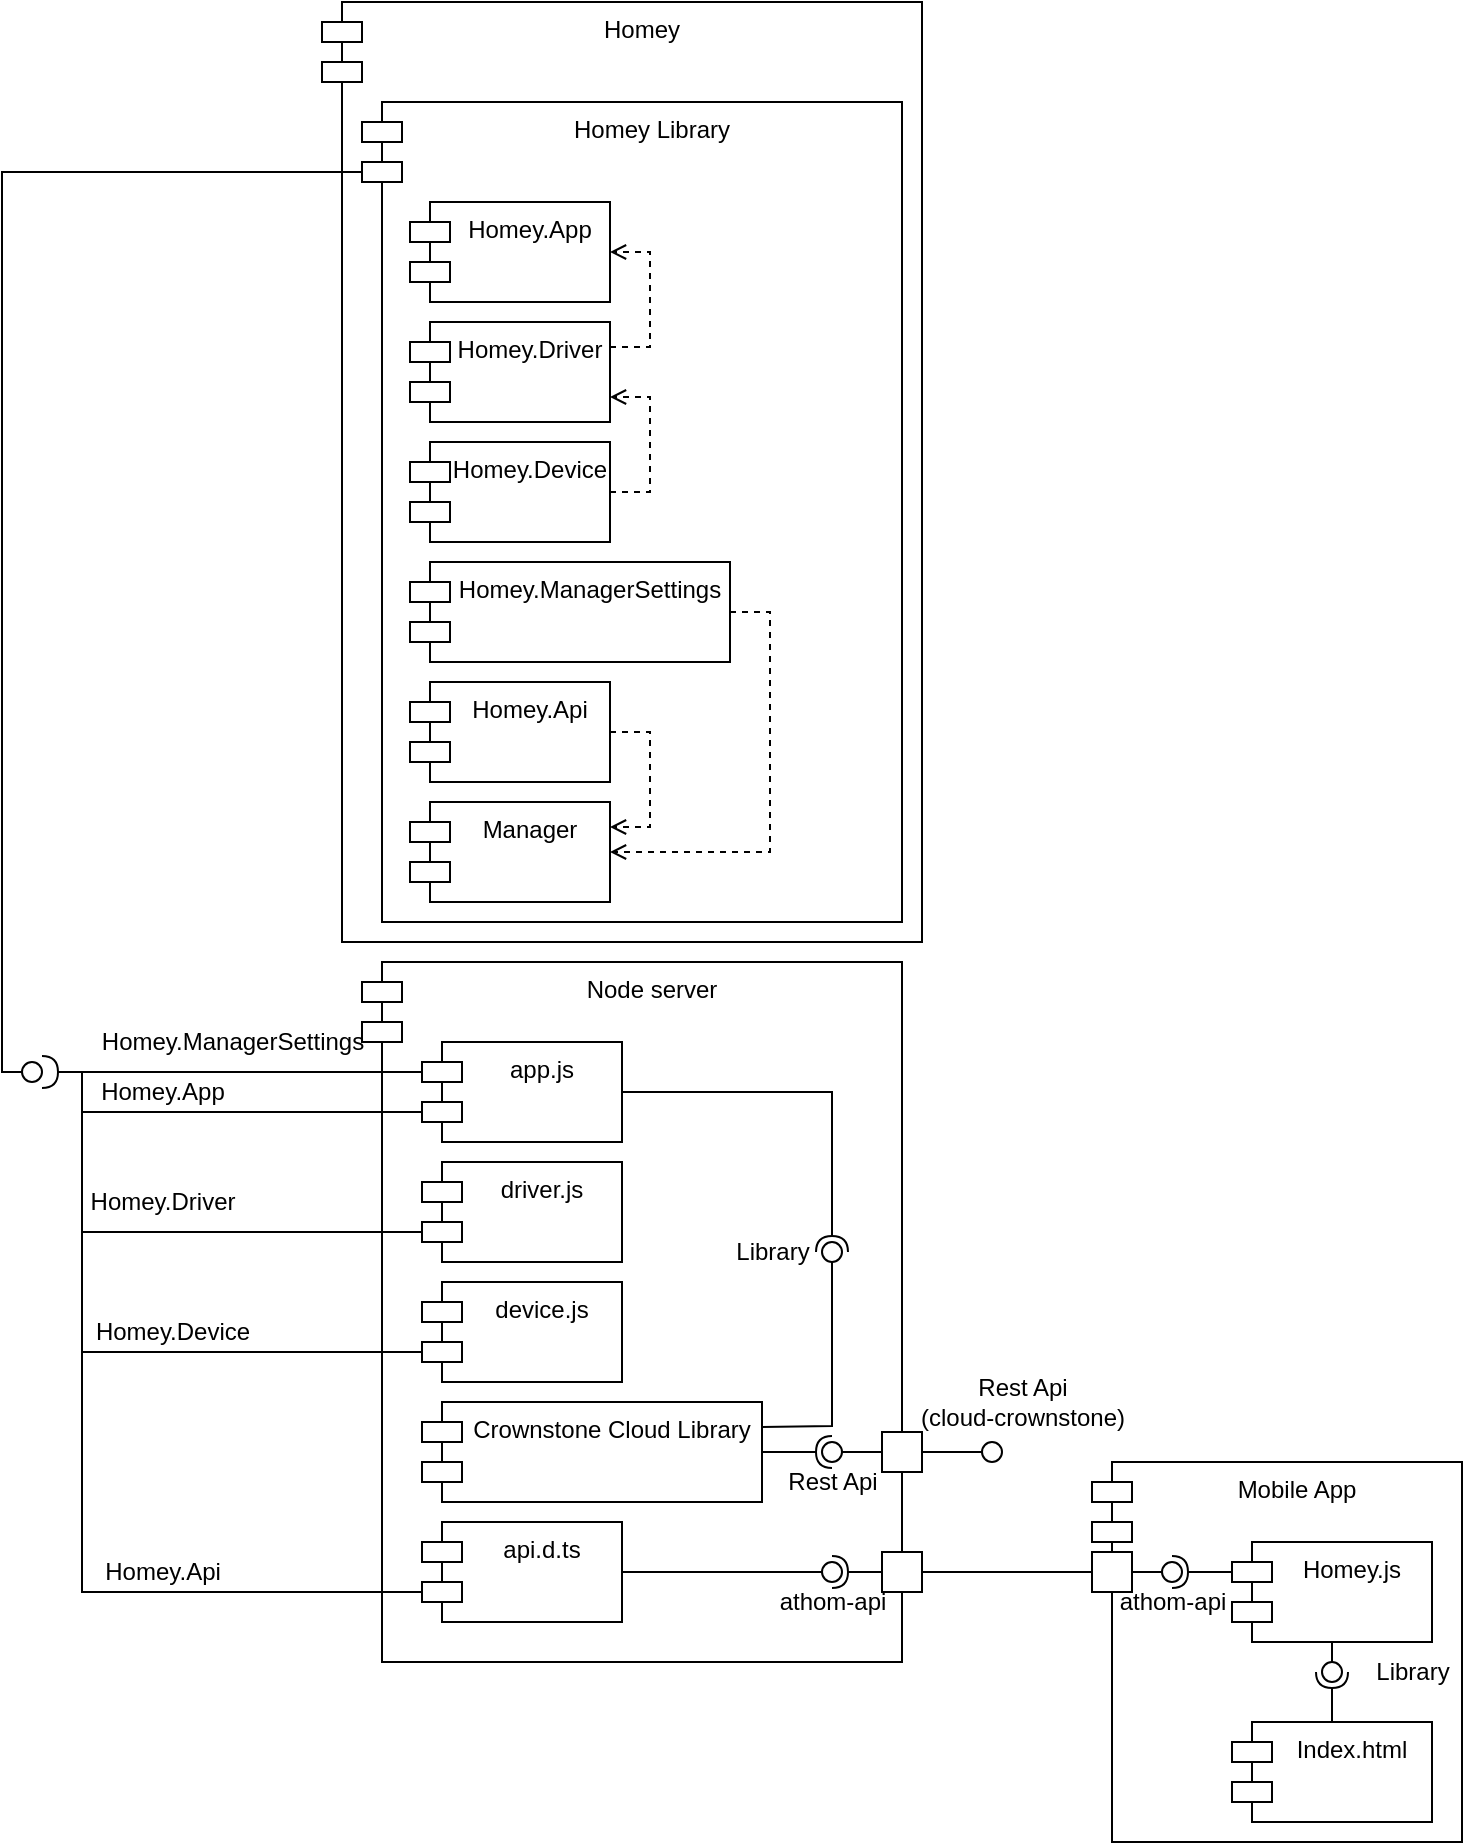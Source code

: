 <mxfile version="13.7.8" type="device"><diagram id="fwvmIZBcC0Fis4A8CENR" name="Page-1"><mxGraphModel dx="2858" dy="2233" grid="1" gridSize="10" guides="1" tooltips="1" connect="1" arrows="1" fold="1" page="1" pageScale="1" pageWidth="827" pageHeight="1169" math="0" shadow="0"><root><mxCell id="0"/><mxCell id="1" parent="0"/><mxCell id="rXUhuD282WTgEMVa3okS-3" value="Homey" style="shape=module;align=left;spacingLeft=20;align=center;verticalAlign=top;" vertex="1" parent="1"><mxGeometry x="120" y="-80" width="300" height="470" as="geometry"/></mxCell><mxCell id="A2iEz6W8OTKVxvSYPwGC-1" value="Homey Library" style="shape=module;align=left;spacingLeft=20;align=center;verticalAlign=top;" parent="1" vertex="1"><mxGeometry x="140" y="-30" width="270" height="410" as="geometry"/></mxCell><mxCell id="A2iEz6W8OTKVxvSYPwGC-2" value="Homey.App" style="shape=module;align=left;spacingLeft=20;align=center;verticalAlign=top;" parent="1" vertex="1"><mxGeometry x="164" y="20" width="100" height="50" as="geometry"/></mxCell><mxCell id="A2iEz6W8OTKVxvSYPwGC-61" style="edgeStyle=orthogonalEdgeStyle;rounded=0;orthogonalLoop=1;jettySize=auto;html=1;exitX=1;exitY=0.25;exitDx=0;exitDy=0;entryX=1;entryY=0.5;entryDx=0;entryDy=0;endArrow=open;endFill=0;dashed=1;" parent="1" source="A2iEz6W8OTKVxvSYPwGC-3" target="A2iEz6W8OTKVxvSYPwGC-2" edge="1"><mxGeometry relative="1" as="geometry"/></mxCell><mxCell id="A2iEz6W8OTKVxvSYPwGC-3" value="Homey.Driver" style="shape=module;align=left;spacingLeft=20;align=center;verticalAlign=top;" parent="1" vertex="1"><mxGeometry x="164" y="80" width="100" height="50" as="geometry"/></mxCell><mxCell id="A2iEz6W8OTKVxvSYPwGC-62" style="edgeStyle=orthogonalEdgeStyle;rounded=0;orthogonalLoop=1;jettySize=auto;html=1;exitX=1;exitY=0.5;exitDx=0;exitDy=0;entryX=1;entryY=0.75;entryDx=0;entryDy=0;dashed=1;endArrow=open;endFill=0;" parent="1" source="A2iEz6W8OTKVxvSYPwGC-4" target="A2iEz6W8OTKVxvSYPwGC-3" edge="1"><mxGeometry relative="1" as="geometry"/></mxCell><mxCell id="A2iEz6W8OTKVxvSYPwGC-4" value="Homey.Device" style="shape=module;align=left;spacingLeft=20;align=center;verticalAlign=top;" parent="1" vertex="1"><mxGeometry x="164" y="140" width="100" height="50" as="geometry"/></mxCell><mxCell id="A2iEz6W8OTKVxvSYPwGC-81" style="edgeStyle=orthogonalEdgeStyle;rounded=0;orthogonalLoop=1;jettySize=auto;html=1;exitX=1;exitY=0.5;exitDx=0;exitDy=0;entryX=1;entryY=0.5;entryDx=0;entryDy=0;dashed=1;endArrow=open;endFill=0;" parent="1" source="A2iEz6W8OTKVxvSYPwGC-5" target="A2iEz6W8OTKVxvSYPwGC-76" edge="1"><mxGeometry relative="1" as="geometry"/></mxCell><mxCell id="A2iEz6W8OTKVxvSYPwGC-5" value="Homey.ManagerSettings" style="shape=module;align=center;spacingLeft=20;align=center;verticalAlign=top;labelPosition=center;verticalLabelPosition=middle;" parent="1" vertex="1"><mxGeometry x="164" y="200" width="160" height="50" as="geometry"/></mxCell><mxCell id="A2iEz6W8OTKVxvSYPwGC-6" value="Node server" style="shape=module;align=left;spacingLeft=20;align=center;verticalAlign=top;" parent="1" vertex="1"><mxGeometry x="140" y="400" width="270" height="350" as="geometry"/></mxCell><mxCell id="A2iEz6W8OTKVxvSYPwGC-7" value="app.js" style="shape=module;align=left;spacingLeft=20;align=center;verticalAlign=top;" parent="1" vertex="1"><mxGeometry x="170" y="440" width="100" height="50" as="geometry"/></mxCell><mxCell id="A2iEz6W8OTKVxvSYPwGC-8" value="driver.js" style="shape=module;align=left;spacingLeft=20;align=center;verticalAlign=top;" parent="1" vertex="1"><mxGeometry x="170" y="500" width="100" height="50" as="geometry"/></mxCell><mxCell id="A2iEz6W8OTKVxvSYPwGC-9" value="device.js" style="shape=module;align=left;spacingLeft=20;align=center;verticalAlign=top;" parent="1" vertex="1"><mxGeometry x="170" y="560" width="100" height="50" as="geometry"/></mxCell><mxCell id="A2iEz6W8OTKVxvSYPwGC-10" value="Crownstone Cloud Library" style="shape=module;align=left;spacingLeft=20;align=center;verticalAlign=top;" parent="1" vertex="1"><mxGeometry x="170" y="620" width="170" height="50" as="geometry"/></mxCell><mxCell id="A2iEz6W8OTKVxvSYPwGC-12" value="Mobile App" style="shape=module;align=left;spacingLeft=20;align=center;verticalAlign=top;" parent="1" vertex="1"><mxGeometry x="505" y="650" width="185" height="190" as="geometry"/></mxCell><mxCell id="A2iEz6W8OTKVxvSYPwGC-13" value="Index.html" style="shape=module;align=left;spacingLeft=20;align=center;verticalAlign=top;" parent="1" vertex="1"><mxGeometry x="575" y="780" width="100" height="50" as="geometry"/></mxCell><mxCell id="A2iEz6W8OTKVxvSYPwGC-14" value="Homey.js" style="shape=module;align=left;spacingLeft=20;align=center;verticalAlign=top;" parent="1" vertex="1"><mxGeometry x="575" y="690" width="100" height="50" as="geometry"/></mxCell><mxCell id="A2iEz6W8OTKVxvSYPwGC-15" value="" style="rounded=0;orthogonalLoop=1;jettySize=auto;html=1;endArrow=none;endFill=0;exitX=0.5;exitY=1;exitDx=0;exitDy=0;" parent="1" source="A2iEz6W8OTKVxvSYPwGC-14" target="A2iEz6W8OTKVxvSYPwGC-17" edge="1"><mxGeometry relative="1" as="geometry"><mxPoint x="650" y="795" as="sourcePoint"/></mxGeometry></mxCell><mxCell id="A2iEz6W8OTKVxvSYPwGC-16" value="" style="rounded=0;orthogonalLoop=1;jettySize=auto;html=1;endArrow=halfCircle;endFill=0;entryX=0.5;entryY=0.5;entryDx=0;entryDy=0;endSize=6;strokeWidth=1;exitX=0.5;exitY=0;exitDx=0;exitDy=0;" parent="1" source="A2iEz6W8OTKVxvSYPwGC-13" target="A2iEz6W8OTKVxvSYPwGC-17" edge="1"><mxGeometry relative="1" as="geometry"><mxPoint x="680" y="795" as="sourcePoint"/></mxGeometry></mxCell><mxCell id="A2iEz6W8OTKVxvSYPwGC-17" value="" style="ellipse;whiteSpace=wrap;html=1;fontFamily=Helvetica;fontSize=12;fontColor=#000000;align=center;strokeColor=#000000;fillColor=#ffffff;points=[];aspect=fixed;resizable=0;" parent="1" vertex="1"><mxGeometry x="620" y="750" width="10" height="10" as="geometry"/></mxCell><mxCell id="A2iEz6W8OTKVxvSYPwGC-20" value="" style="whiteSpace=wrap;html=1;aspect=fixed;" parent="1" vertex="1"><mxGeometry x="400" y="635" width="20" height="20" as="geometry"/></mxCell><mxCell id="A2iEz6W8OTKVxvSYPwGC-23" value="" style="rounded=0;orthogonalLoop=1;jettySize=auto;html=1;endArrow=none;endFill=0;endSize=6;strokeWidth=1;exitX=0;exitY=0;exitDx=0;exitDy=35;exitPerimeter=0;" parent="1" source="A2iEz6W8OTKVxvSYPwGC-7" edge="1"><mxGeometry relative="1" as="geometry"><mxPoint x="80" y="405" as="sourcePoint"/><Array as="points"><mxPoint y="475"/><mxPoint y="455"/></Array><mxPoint x="-10" y="455" as="targetPoint"/></mxGeometry></mxCell><mxCell id="A2iEz6W8OTKVxvSYPwGC-26" value="" style="rounded=0;orthogonalLoop=1;jettySize=auto;html=1;endArrow=none;endFill=0;endSize=6;strokeWidth=1;exitX=0;exitY=0;exitDx=0;exitDy=35;exitPerimeter=0;" parent="1" source="A2iEz6W8OTKVxvSYPwGC-8" edge="1"><mxGeometry relative="1" as="geometry"><mxPoint x="-15" y="535" as="sourcePoint"/><mxPoint x="-10" y="455" as="targetPoint"/><Array as="points"><mxPoint y="535"/><mxPoint y="455"/></Array></mxGeometry></mxCell><mxCell id="A2iEz6W8OTKVxvSYPwGC-30" value="" style="rounded=0;orthogonalLoop=1;jettySize=auto;html=1;endArrow=none;endFill=0;endSize=6;strokeWidth=1;exitX=0;exitY=0;exitDx=0;exitDy=35;exitPerimeter=0;" parent="1" source="A2iEz6W8OTKVxvSYPwGC-9" edge="1"><mxGeometry relative="1" as="geometry"><mxPoint x="-116" y="550" as="sourcePoint"/><mxPoint x="-10" y="455" as="targetPoint"/><Array as="points"><mxPoint y="595"/><mxPoint y="455"/></Array></mxGeometry></mxCell><mxCell id="A2iEz6W8OTKVxvSYPwGC-35" value="" style="rounded=0;orthogonalLoop=1;jettySize=auto;html=1;endArrow=none;endFill=0;exitX=0;exitY=0.5;exitDx=0;exitDy=0;" parent="1" source="A2iEz6W8OTKVxvSYPwGC-20" target="A2iEz6W8OTKVxvSYPwGC-37" edge="1"><mxGeometry relative="1" as="geometry"><mxPoint x="-70" y="735" as="sourcePoint"/></mxGeometry></mxCell><mxCell id="A2iEz6W8OTKVxvSYPwGC-36" value="" style="rounded=0;orthogonalLoop=1;jettySize=auto;html=1;endArrow=halfCircle;endFill=0;entryX=0.5;entryY=0.5;entryDx=0;entryDy=0;endSize=6;strokeWidth=1;exitX=1;exitY=0.5;exitDx=0;exitDy=0;" parent="1" source="A2iEz6W8OTKVxvSYPwGC-10" target="A2iEz6W8OTKVxvSYPwGC-37" edge="1"><mxGeometry relative="1" as="geometry"><mxPoint x="-30" y="735" as="sourcePoint"/></mxGeometry></mxCell><mxCell id="A2iEz6W8OTKVxvSYPwGC-37" value="" style="ellipse;whiteSpace=wrap;html=1;fontFamily=Helvetica;fontSize=12;fontColor=#000000;align=center;strokeColor=#000000;fillColor=#ffffff;points=[];aspect=fixed;resizable=0;" parent="1" vertex="1"><mxGeometry x="370" y="640" width="10" height="10" as="geometry"/></mxCell><mxCell id="A2iEz6W8OTKVxvSYPwGC-38" value="" style="rounded=0;orthogonalLoop=1;jettySize=auto;html=1;endArrow=none;endFill=0;exitX=1;exitY=0.5;exitDx=0;exitDy=0;" parent="1" source="A2iEz6W8OTKVxvSYPwGC-20" target="A2iEz6W8OTKVxvSYPwGC-40" edge="1"><mxGeometry relative="1" as="geometry"><mxPoint x="-30" y="745" as="sourcePoint"/></mxGeometry></mxCell><mxCell id="A2iEz6W8OTKVxvSYPwGC-40" value="" style="ellipse;whiteSpace=wrap;html=1;fontFamily=Helvetica;fontSize=12;fontColor=#000000;align=center;strokeColor=#000000;fillColor=#ffffff;points=[];aspect=fixed;resizable=0;" parent="1" vertex="1"><mxGeometry x="450" y="640" width="10" height="10" as="geometry"/></mxCell><mxCell id="A2iEz6W8OTKVxvSYPwGC-41" value="api.d.ts" style="shape=module;align=left;spacingLeft=20;align=center;verticalAlign=top;" parent="1" vertex="1"><mxGeometry x="170" y="680" width="100" height="50" as="geometry"/></mxCell><mxCell id="A2iEz6W8OTKVxvSYPwGC-60" style="edgeStyle=orthogonalEdgeStyle;rounded=0;orthogonalLoop=1;jettySize=auto;html=1;exitX=1;exitY=0.5;exitDx=0;exitDy=0;entryX=0;entryY=0.5;entryDx=0;entryDy=0;endArrow=none;endFill=0;" parent="1" source="A2iEz6W8OTKVxvSYPwGC-48" target="A2iEz6W8OTKVxvSYPwGC-56" edge="1"><mxGeometry relative="1" as="geometry"/></mxCell><mxCell id="A2iEz6W8OTKVxvSYPwGC-48" value="" style="whiteSpace=wrap;html=1;aspect=fixed;" parent="1" vertex="1"><mxGeometry x="400" y="695" width="20" height="20" as="geometry"/></mxCell><mxCell id="A2iEz6W8OTKVxvSYPwGC-52" value="" style="rounded=0;orthogonalLoop=1;jettySize=auto;html=1;endArrow=none;endFill=0;exitX=1;exitY=0.5;exitDx=0;exitDy=0;" parent="1" source="A2iEz6W8OTKVxvSYPwGC-41" target="A2iEz6W8OTKVxvSYPwGC-54" edge="1"><mxGeometry relative="1" as="geometry"><mxPoint x="470" y="785" as="sourcePoint"/></mxGeometry></mxCell><mxCell id="A2iEz6W8OTKVxvSYPwGC-53" value="" style="rounded=0;orthogonalLoop=1;jettySize=auto;html=1;endArrow=halfCircle;endFill=0;entryX=0.5;entryY=0.5;entryDx=0;entryDy=0;endSize=6;strokeWidth=1;exitX=0;exitY=0.5;exitDx=0;exitDy=0;" parent="1" source="A2iEz6W8OTKVxvSYPwGC-48" target="A2iEz6W8OTKVxvSYPwGC-54" edge="1"><mxGeometry relative="1" as="geometry"><mxPoint x="510" y="785" as="sourcePoint"/></mxGeometry></mxCell><mxCell id="A2iEz6W8OTKVxvSYPwGC-54" value="" style="ellipse;whiteSpace=wrap;html=1;fontFamily=Helvetica;fontSize=12;fontColor=#000000;align=center;strokeColor=#000000;fillColor=#ffffff;points=[];aspect=fixed;resizable=0;" parent="1" vertex="1"><mxGeometry x="370" y="700" width="10" height="10" as="geometry"/></mxCell><mxCell id="A2iEz6W8OTKVxvSYPwGC-56" value="" style="whiteSpace=wrap;html=1;aspect=fixed;" parent="1" vertex="1"><mxGeometry x="505" y="695" width="20" height="20" as="geometry"/></mxCell><mxCell id="A2iEz6W8OTKVxvSYPwGC-57" value="" style="rounded=0;orthogonalLoop=1;jettySize=auto;html=1;endArrow=none;endFill=0;exitX=1;exitY=0.5;exitDx=0;exitDy=0;" parent="1" source="A2iEz6W8OTKVxvSYPwGC-56" target="A2iEz6W8OTKVxvSYPwGC-59" edge="1"><mxGeometry relative="1" as="geometry"><mxPoint x="480" y="805" as="sourcePoint"/></mxGeometry></mxCell><mxCell id="A2iEz6W8OTKVxvSYPwGC-58" value="" style="rounded=0;orthogonalLoop=1;jettySize=auto;html=1;endArrow=halfCircle;endFill=0;entryX=0.5;entryY=0.5;entryDx=0;entryDy=0;endSize=6;strokeWidth=1;exitX=0;exitY=0;exitDx=0;exitDy=15;exitPerimeter=0;" parent="1" source="A2iEz6W8OTKVxvSYPwGC-14" target="A2iEz6W8OTKVxvSYPwGC-59" edge="1"><mxGeometry relative="1" as="geometry"><mxPoint x="520" y="805" as="sourcePoint"/></mxGeometry></mxCell><mxCell id="A2iEz6W8OTKVxvSYPwGC-59" value="" style="ellipse;whiteSpace=wrap;html=1;fontFamily=Helvetica;fontSize=12;fontColor=#000000;align=center;strokeColor=#000000;fillColor=#ffffff;points=[];aspect=fixed;resizable=0;" parent="1" vertex="1"><mxGeometry x="540" y="700" width="10" height="10" as="geometry"/></mxCell><mxCell id="A2iEz6W8OTKVxvSYPwGC-67" value="" style="rounded=0;orthogonalLoop=1;jettySize=auto;html=1;endArrow=none;endFill=0;exitX=1;exitY=0.25;exitDx=0;exitDy=0;" parent="1" source="A2iEz6W8OTKVxvSYPwGC-10" target="A2iEz6W8OTKVxvSYPwGC-69" edge="1"><mxGeometry relative="1" as="geometry"><mxPoint x="465" y="550" as="sourcePoint"/><Array as="points"><mxPoint x="375" y="632"/></Array></mxGeometry></mxCell><mxCell id="A2iEz6W8OTKVxvSYPwGC-68" value="" style="rounded=0;orthogonalLoop=1;jettySize=auto;html=1;endArrow=halfCircle;endFill=0;entryX=0.5;entryY=0.5;entryDx=0;entryDy=0;endSize=6;strokeWidth=1;exitX=1;exitY=0.5;exitDx=0;exitDy=0;" parent="1" source="A2iEz6W8OTKVxvSYPwGC-7" target="A2iEz6W8OTKVxvSYPwGC-69" edge="1"><mxGeometry relative="1" as="geometry"><mxPoint x="505" y="550" as="sourcePoint"/><Array as="points"><mxPoint x="375" y="465"/></Array></mxGeometry></mxCell><mxCell id="A2iEz6W8OTKVxvSYPwGC-69" value="" style="ellipse;whiteSpace=wrap;html=1;fontFamily=Helvetica;fontSize=12;fontColor=#000000;align=center;strokeColor=#000000;fillColor=#ffffff;points=[];aspect=fixed;resizable=0;" parent="1" vertex="1"><mxGeometry x="370" y="540" width="10" height="10" as="geometry"/></mxCell><mxCell id="A2iEz6W8OTKVxvSYPwGC-80" style="edgeStyle=orthogonalEdgeStyle;rounded=0;orthogonalLoop=1;jettySize=auto;html=1;exitX=1;exitY=0.5;exitDx=0;exitDy=0;entryX=1;entryY=0.25;entryDx=0;entryDy=0;dashed=1;endArrow=open;endFill=0;" parent="1" source="A2iEz6W8OTKVxvSYPwGC-72" target="A2iEz6W8OTKVxvSYPwGC-76" edge="1"><mxGeometry relative="1" as="geometry"/></mxCell><mxCell id="A2iEz6W8OTKVxvSYPwGC-72" value="Homey.Api" style="shape=module;align=left;spacingLeft=20;align=center;verticalAlign=top;" parent="1" vertex="1"><mxGeometry x="164" y="260" width="100" height="50" as="geometry"/></mxCell><mxCell id="A2iEz6W8OTKVxvSYPwGC-74" value="" style="rounded=0;orthogonalLoop=1;jettySize=auto;html=1;endArrow=none;endFill=0;endSize=6;strokeWidth=1;exitX=0;exitY=0;exitDx=0;exitDy=35;exitPerimeter=0;" parent="1" source="A2iEz6W8OTKVxvSYPwGC-41" edge="1"><mxGeometry relative="1" as="geometry"><mxPoint x="80" y="700" as="sourcePoint"/><mxPoint x="-10" y="455" as="targetPoint"/><Array as="points"><mxPoint y="715"/><mxPoint y="455"/></Array></mxGeometry></mxCell><mxCell id="A2iEz6W8OTKVxvSYPwGC-76" value="Manager" style="shape=module;align=left;spacingLeft=20;align=center;verticalAlign=top;" parent="1" vertex="1"><mxGeometry x="164" y="320" width="100" height="50" as="geometry"/></mxCell><mxCell id="rXUhuD282WTgEMVa3okS-4" value="Rest Api&lt;br&gt;(cloud-crownstone)" style="text;html=1;align=center;verticalAlign=middle;resizable=0;points=[];autosize=1;" vertex="1" parent="1"><mxGeometry x="410" y="605" width="120" height="30" as="geometry"/></mxCell><mxCell id="rXUhuD282WTgEMVa3okS-11" value="Library" style="text;html=1;align=center;verticalAlign=middle;resizable=0;points=[];autosize=1;" vertex="1" parent="1"><mxGeometry x="320" y="535" width="50" height="20" as="geometry"/></mxCell><mxCell id="rXUhuD282WTgEMVa3okS-12" value="Rest Api" style="text;html=1;align=center;verticalAlign=middle;resizable=0;points=[];autosize=1;" vertex="1" parent="1"><mxGeometry x="345" y="650" width="60" height="20" as="geometry"/></mxCell><mxCell id="rXUhuD282WTgEMVa3okS-13" value="athom-api" style="text;html=1;align=center;verticalAlign=middle;resizable=0;points=[];autosize=1;" vertex="1" parent="1"><mxGeometry x="340" y="710" width="70" height="20" as="geometry"/></mxCell><mxCell id="rXUhuD282WTgEMVa3okS-14" value="athom-api" style="text;html=1;align=center;verticalAlign=middle;resizable=0;points=[];autosize=1;" vertex="1" parent="1"><mxGeometry x="510" y="710" width="70" height="20" as="geometry"/></mxCell><mxCell id="rXUhuD282WTgEMVa3okS-15" value="Library" style="text;html=1;align=center;verticalAlign=middle;resizable=0;points=[];autosize=1;" vertex="1" parent="1"><mxGeometry x="640" y="745" width="50" height="20" as="geometry"/></mxCell><mxCell id="rXUhuD282WTgEMVa3okS-16" value="" style="rounded=0;orthogonalLoop=1;jettySize=auto;html=1;endArrow=none;endFill=0;exitX=0;exitY=0;exitDx=0;exitDy=35;exitPerimeter=0;" edge="1" target="rXUhuD282WTgEMVa3okS-18" parent="1" source="A2iEz6W8OTKVxvSYPwGC-1"><mxGeometry relative="1" as="geometry"><mxPoint x="10" y="244" as="sourcePoint"/><Array as="points"><mxPoint x="-40" y="5"/><mxPoint x="-40" y="455"/></Array></mxGeometry></mxCell><mxCell id="rXUhuD282WTgEMVa3okS-19" value="Homey.ManagerSettings" style="text;html=1;align=center;verticalAlign=middle;resizable=0;points=[];autosize=1;" vertex="1" parent="1"><mxGeometry y="430" width="150" height="20" as="geometry"/></mxCell><mxCell id="rXUhuD282WTgEMVa3okS-20" value="Homey.App" style="text;html=1;align=center;verticalAlign=middle;resizable=0;points=[];autosize=1;" vertex="1" parent="1"><mxGeometry y="455" width="80" height="20" as="geometry"/></mxCell><mxCell id="rXUhuD282WTgEMVa3okS-22" value="Homey.Driver" style="text;html=1;align=center;verticalAlign=middle;resizable=0;points=[];autosize=1;" vertex="1" parent="1"><mxGeometry x="-5" y="510" width="90" height="20" as="geometry"/></mxCell><mxCell id="rXUhuD282WTgEMVa3okS-23" value="Homey.Device" style="text;html=1;align=center;verticalAlign=middle;resizable=0;points=[];autosize=1;" vertex="1" parent="1"><mxGeometry y="575" width="90" height="20" as="geometry"/></mxCell><mxCell id="rXUhuD282WTgEMVa3okS-24" value="Homey.Api" style="text;html=1;align=center;verticalAlign=middle;resizable=0;points=[];autosize=1;" vertex="1" parent="1"><mxGeometry x="5" y="695" width="70" height="20" as="geometry"/></mxCell><mxCell id="rXUhuD282WTgEMVa3okS-18" value="" style="ellipse;whiteSpace=wrap;html=1;fontFamily=Helvetica;fontSize=12;fontColor=#000000;align=center;strokeColor=#000000;fillColor=#ffffff;points=[];aspect=fixed;resizable=0;" vertex="1" parent="1"><mxGeometry x="-30" y="450" width="10" height="10" as="geometry"/></mxCell><mxCell id="rXUhuD282WTgEMVa3okS-26" value="" style="rounded=0;orthogonalLoop=1;jettySize=auto;html=1;endArrow=halfCircle;endFill=0;endSize=6;strokeWidth=1;exitX=0;exitY=0;exitDx=0;exitDy=15;exitPerimeter=0;" edge="1" parent="1" source="A2iEz6W8OTKVxvSYPwGC-7"><mxGeometry relative="1" as="geometry"><mxPoint x="170" y="455.0" as="sourcePoint"/><mxPoint x="-20" y="455" as="targetPoint"/></mxGeometry></mxCell></root></mxGraphModel></diagram></mxfile>